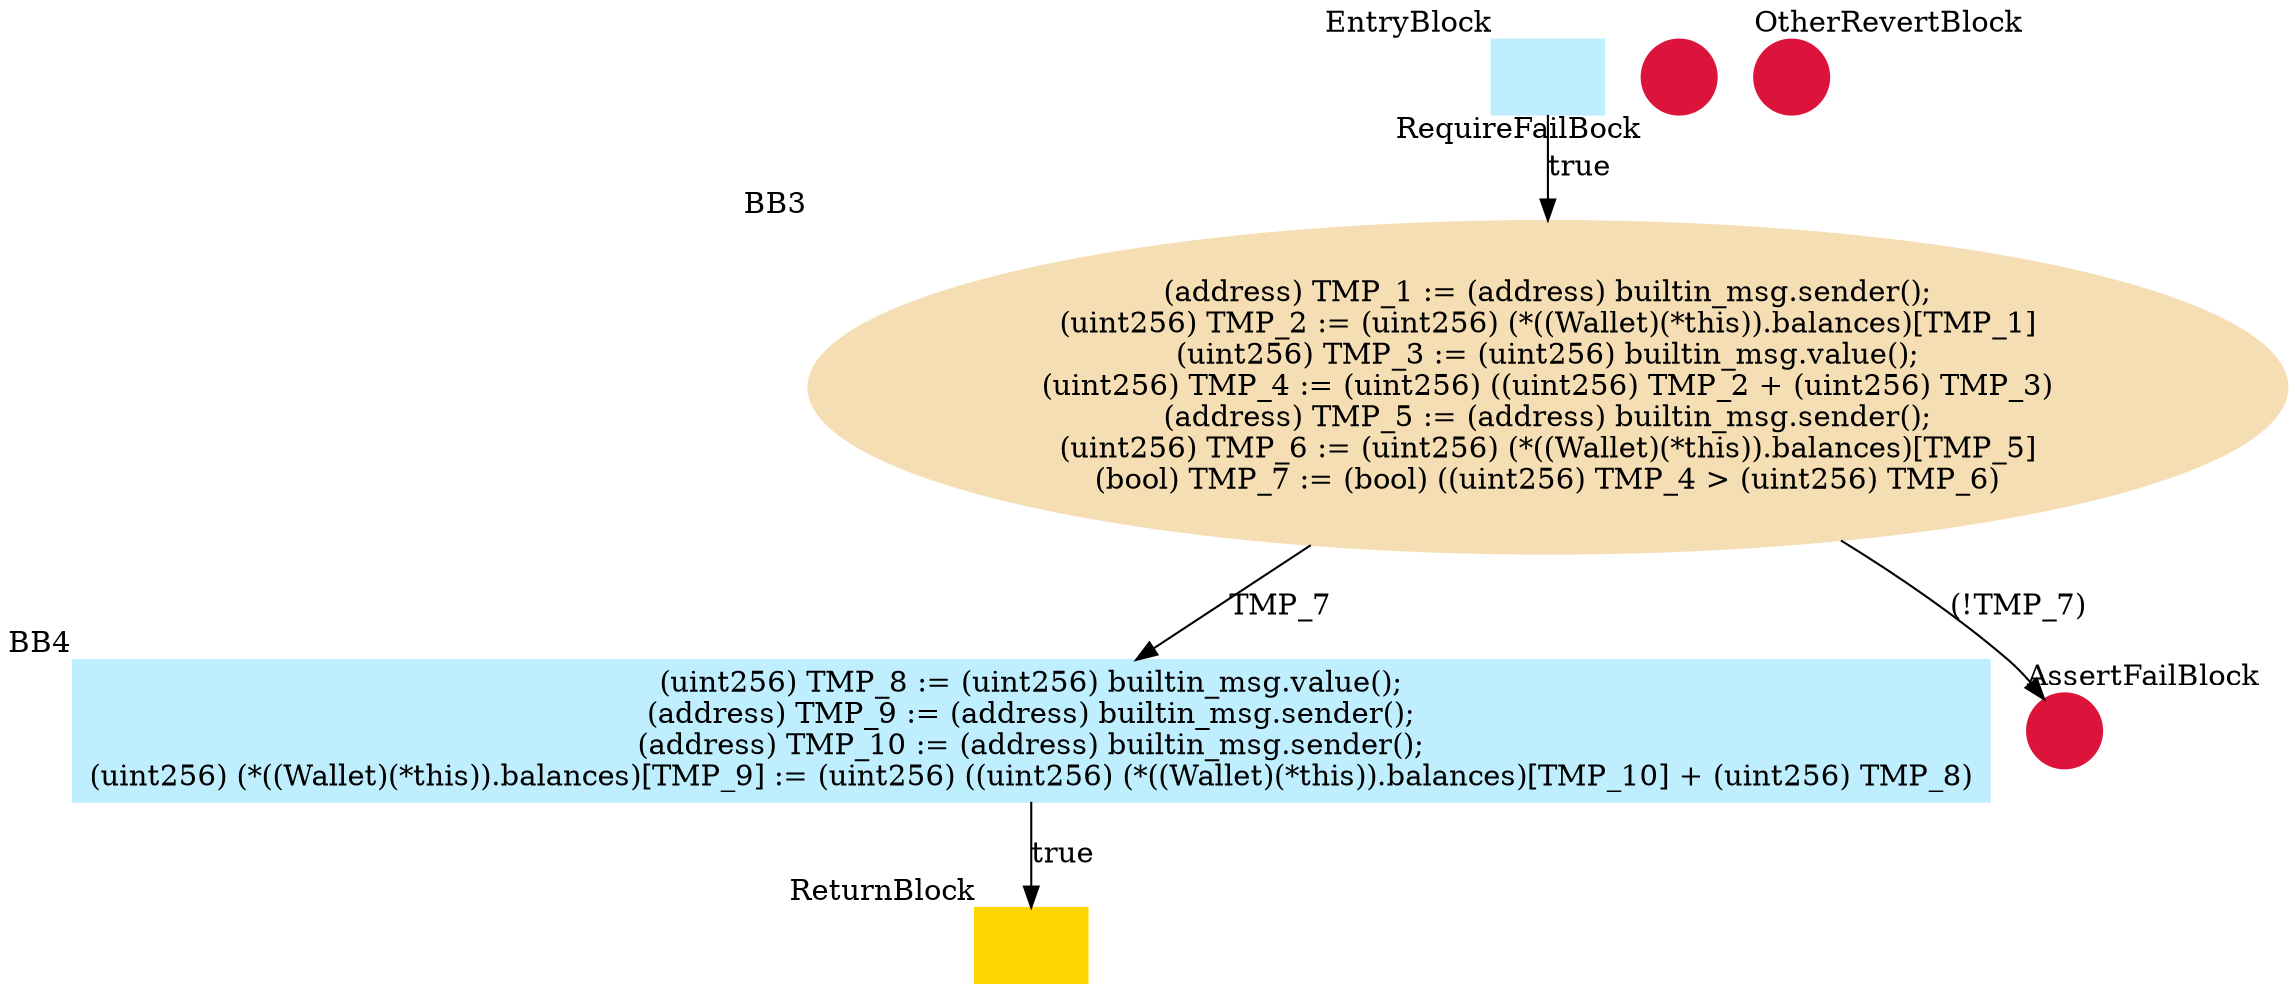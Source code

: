 digraph Fun{
   EntryBlock [label="",style=filled,color=lightblue1,shape="box", xlabel="EntryBlock"];
   BB3 [label="(address) TMP_1 := (address) builtin_msg.sender();
(uint256) TMP_2 := (uint256) (*((Wallet)(*this)).balances)[TMP_1]
(uint256) TMP_3 := (uint256) builtin_msg.value();
(uint256) TMP_4 := (uint256) ((uint256) TMP_2 + (uint256) TMP_3)
(address) TMP_5 := (address) builtin_msg.sender();
(uint256) TMP_6 := (uint256) (*((Wallet)(*this)).balances)[TMP_5]
(bool) TMP_7 := (bool) ((uint256) TMP_4 > (uint256) TMP_6)",shape="oval",style=filled,color=wheat, xlabel="BB3"];
   BB4 [label="(uint256) TMP_8 := (uint256) builtin_msg.value();
(address) TMP_9 := (address) builtin_msg.sender();
(address) TMP_10 := (address) builtin_msg.sender();
(uint256) (*((Wallet)(*this)).balances)[TMP_9] := (uint256) ((uint256) (*((Wallet)(*this)).balances)[TMP_10] + (uint256) TMP_8)",style=filled,color=lightblue1,shape="box", xlabel="BB4"];
   AssertFailBlock [label="",shape="circle",style=filled,color=crimson, xlabel="AssertFailBlock"];
   ReturnBlock [label="",shape="box",style=filled,color=gold, xlabel="ReturnBlock"];
   RequireFailBock [label="",shape="circle",style=filled,color=crimson, xlabel="RequireFailBock"];
   OtherRevertBlock [label="",shape="circle",style=filled,color=crimson, xlabel="OtherRevertBlock"];
   EntryBlock -> BB3[label="true"];
   BB3 -> BB4[label="TMP_7"];
   BB3 -> AssertFailBlock[label="(!TMP_7)"];
   BB4 -> ReturnBlock[label="true"];
}